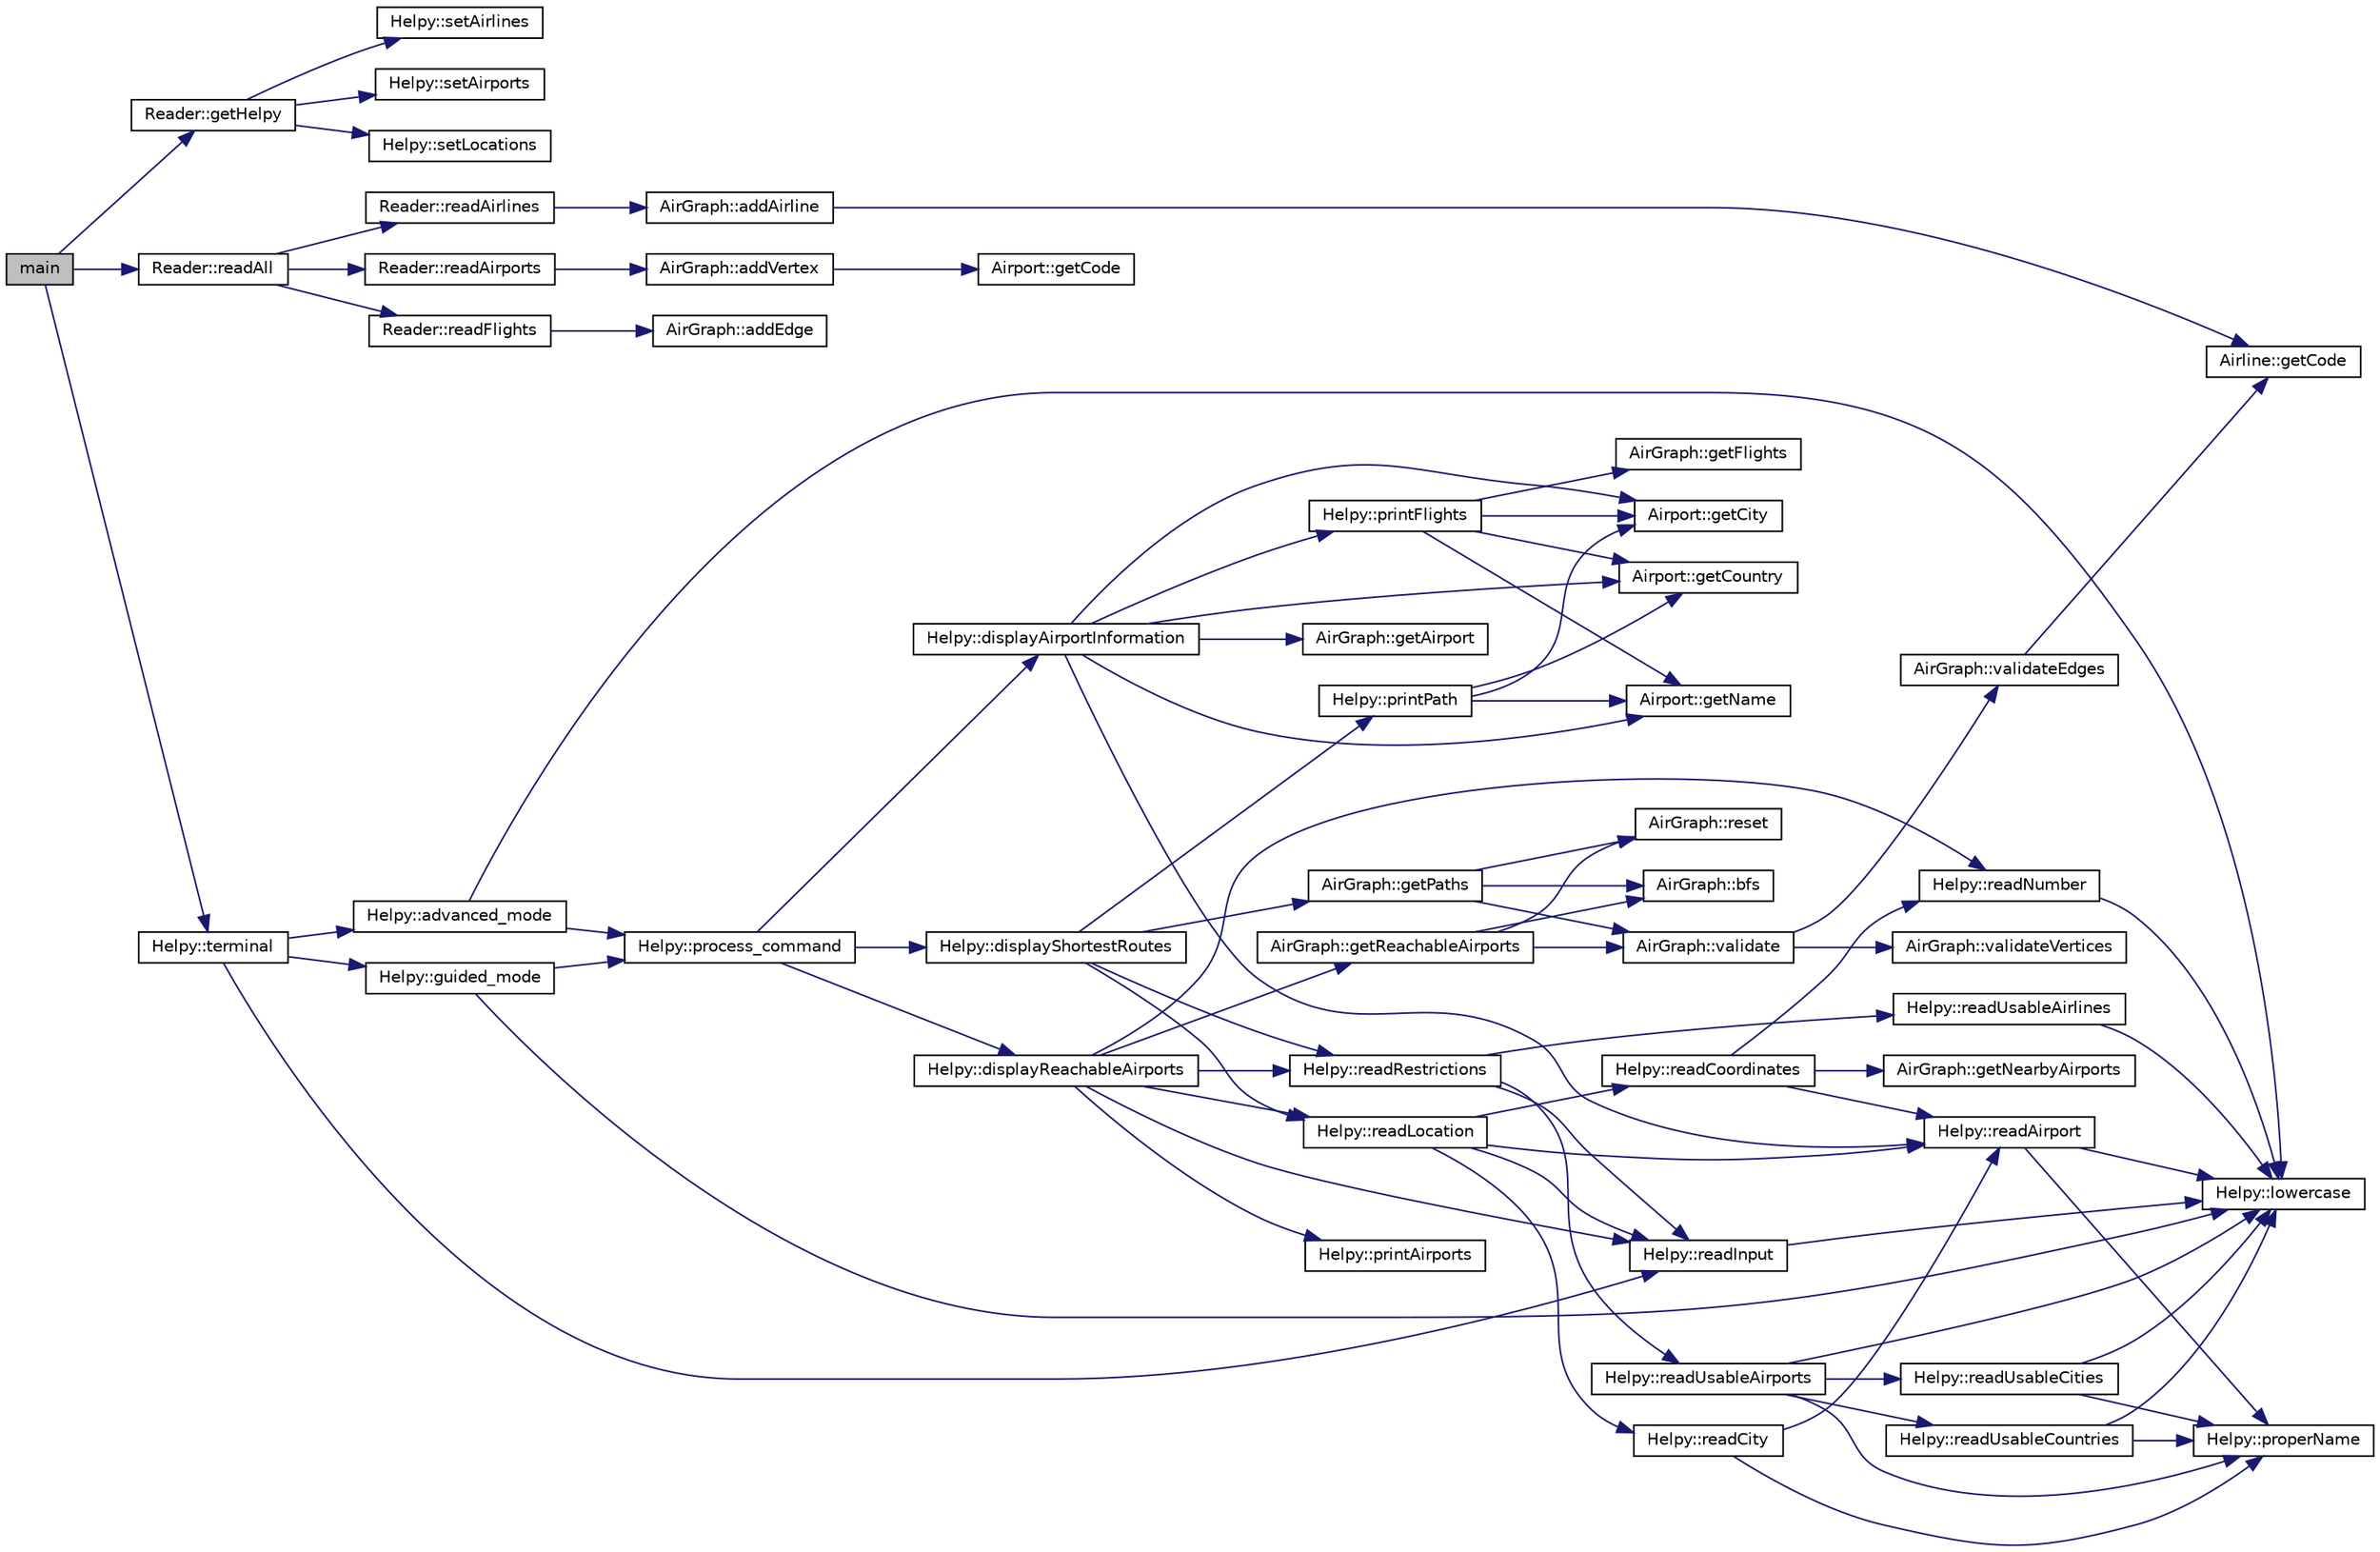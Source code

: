 digraph "main"
{
 // LATEX_PDF_SIZE
  edge [fontname="Helvetica",fontsize="10",labelfontname="Helvetica",labelfontsize="10"];
  node [fontname="Helvetica",fontsize="10",shape=record];
  rankdir="LR";
  Node1 [label="main",height=0.2,width=0.4,color="black", fillcolor="grey75", style="filled", fontcolor="black",tooltip=" "];
  Node1 -> Node2 [color="midnightblue",fontsize="10",style="solid"];
  Node2 [label="Reader::getHelpy",height=0.2,width=0.4,color="black", fillcolor="white", style="filled",URL="$classReader.html#ad9f1bd8495dfcf5772691a7aeea20c2c",tooltip="creates a Helpy object, passes it the read information and returns it"];
  Node2 -> Node3 [color="midnightblue",fontsize="10",style="solid"];
  Node3 [label="Helpy::setAirlines",height=0.2,width=0.4,color="black", fillcolor="white", style="filled",URL="$classHelpy.html#a6b9cb10dea4b1b85857734da2aa817c2",tooltip="adds airlines to the Helpy database"];
  Node2 -> Node4 [color="midnightblue",fontsize="10",style="solid"];
  Node4 [label="Helpy::setAirports",height=0.2,width=0.4,color="black", fillcolor="white", style="filled",URL="$classHelpy.html#a98e53a8c8b800386dc84a1067720c087",tooltip="adds airports to the Helpy database"];
  Node2 -> Node5 [color="midnightblue",fontsize="10",style="solid"];
  Node5 [label="Helpy::setLocations",height=0.2,width=0.4,color="black", fillcolor="white", style="filled",URL="$classHelpy.html#a51c763913805f63e64b1e9197617a3cc",tooltip="adds cities and countries to the Helpy database"];
  Node1 -> Node6 [color="midnightblue",fontsize="10",style="solid"];
  Node6 [label="Reader::readAll",height=0.2,width=0.4,color="black", fillcolor="white", style="filled",URL="$classReader.html#a5726b5e70d0d528c323a4f3b4fe3d12f",tooltip="reads all the files"];
  Node6 -> Node7 [color="midnightblue",fontsize="10",style="solid"];
  Node7 [label="Reader::readAirlines",height=0.2,width=0.4,color="black", fillcolor="white", style="filled",URL="$classReader.html#af068ec20958e324c4f5a5634297c84a8",tooltip="reads the file which contains information about the Airlines"];
  Node7 -> Node8 [color="midnightblue",fontsize="10",style="solid"];
  Node8 [label="AirGraph::addAirline",height=0.2,width=0.4,color="black", fillcolor="white", style="filled",URL="$classAirGraph.html#a6c508d2ce15c4333d46dd1749bef5008",tooltip="adds an Airline to the AirGraph @complexity O(1)"];
  Node8 -> Node9 [color="midnightblue",fontsize="10",style="solid"];
  Node9 [label="Airline::getCode",height=0.2,width=0.4,color="black", fillcolor="white", style="filled",URL="$classAirline.html#a41ef613d6b390c463821b9ae43d9ec84",tooltip="returns the code of the Airline"];
  Node6 -> Node10 [color="midnightblue",fontsize="10",style="solid"];
  Node10 [label="Reader::readAirports",height=0.2,width=0.4,color="black", fillcolor="white", style="filled",URL="$classReader.html#a73a93ec23a010e773d42bb0ac96a23f1",tooltip="reads the file which contains information about the Airports"];
  Node10 -> Node11 [color="midnightblue",fontsize="10",style="solid"];
  Node11 [label="AirGraph::addVertex",height=0.2,width=0.4,color="black", fillcolor="white", style="filled",URL="$classAirGraph.html#af7e011d7be89114000fd3b63288c7df7",tooltip="adds a vertex to the AirGraph @complexity O(1)"];
  Node11 -> Node12 [color="midnightblue",fontsize="10",style="solid"];
  Node12 [label="Airport::getCode",height=0.2,width=0.4,color="black", fillcolor="white", style="filled",URL="$classAirport.html#ad1369e1d47c87e205f1718b853a66d54",tooltip="returns the code of the Airport"];
  Node6 -> Node13 [color="midnightblue",fontsize="10",style="solid"];
  Node13 [label="Reader::readFlights",height=0.2,width=0.4,color="black", fillcolor="white", style="filled",URL="$classReader.html#a66c9460b5ed5a1969cefebc02b3bed77",tooltip="reads the file which contains information about the flights"];
  Node13 -> Node14 [color="midnightblue",fontsize="10",style="solid"];
  Node14 [label="AirGraph::addEdge",height=0.2,width=0.4,color="black", fillcolor="white", style="filled",URL="$classAirGraph.html#a54eebb6cc73e5f813a7d76a438d82c8b",tooltip="adds an edge to a vertex of the AirGraph @complexity O(1)"];
  Node1 -> Node15 [color="midnightblue",fontsize="10",style="solid"];
  Node15 [label="Helpy::terminal",height=0.2,width=0.4,color="black", fillcolor="white", style="filled",URL="$classHelpy.html#aaa754efec4177b0c763859b5847d10d3",tooltip="allows the user to choose the mode of the UI @complexity O(n^2)"];
  Node15 -> Node16 [color="midnightblue",fontsize="10",style="solid"];
  Node16 [label="Helpy::advanced_mode",height=0.2,width=0.4,color="black", fillcolor="white", style="filled",URL="$classHelpy.html#a8fa3cfb126e6423475a34637b50d8334",tooltip="executes the advanced mode of the UI @complexity O(1)"];
  Node16 -> Node17 [color="midnightblue",fontsize="10",style="solid"];
  Node17 [label="Helpy::lowercase",height=0.2,width=0.4,color="black", fillcolor="white", style="filled",URL="$classHelpy.html#a555c23037bdcba9c140448908cb67c34",tooltip="turns all the characters of a string into lowercase or uppercase @complexity O(n)"];
  Node16 -> Node18 [color="midnightblue",fontsize="10",style="solid"];
  Node18 [label="Helpy::process_command",height=0.2,width=0.4,color="black", fillcolor="white", style="filled",URL="$classHelpy.html#ac18c8353d0a7f41c9363433f826988fe",tooltip="processes the commands that were inputted @complexity O(n^2 * log(n))"];
  Node18 -> Node19 [color="midnightblue",fontsize="10",style="solid"];
  Node19 [label="Helpy::displayAirportInformation",height=0.2,width=0.4,color="black", fillcolor="white", style="filled",URL="$classHelpy.html#aa0039898fad6ba25654635123abe404b",tooltip="displays all the flights you can take on a given Airport, as well as the Airlines that make said flig..."];
  Node19 -> Node20 [color="midnightblue",fontsize="10",style="solid"];
  Node20 [label="AirGraph::getAirport",height=0.2,width=0.4,color="black", fillcolor="white", style="filled",URL="$classAirGraph.html#a769168714ae9dd7ed5403b5deb2d8a64",tooltip="returns the Airport whose code is passed as an argument"];
  Node19 -> Node21 [color="midnightblue",fontsize="10",style="solid"];
  Node21 [label="Airport::getCity",height=0.2,width=0.4,color="black", fillcolor="white", style="filled",URL="$classAirport.html#adff088d0536ead7d1c060c385da03f32",tooltip="returns the city of the Airport"];
  Node19 -> Node22 [color="midnightblue",fontsize="10",style="solid"];
  Node22 [label="Airport::getCountry",height=0.2,width=0.4,color="black", fillcolor="white", style="filled",URL="$classAirport.html#ac0ce4ad3ce71653f13b96e5d40648588",tooltip="returns the country of the Airport"];
  Node19 -> Node23 [color="midnightblue",fontsize="10",style="solid"];
  Node23 [label="Airport::getName",height=0.2,width=0.4,color="black", fillcolor="white", style="filled",URL="$classAirport.html#a93efcd09328d24469d97a81e8048b776",tooltip="returns the name of the Airport"];
  Node19 -> Node24 [color="midnightblue",fontsize="10",style="solid"];
  Node24 [label="Helpy::printFlights",height=0.2,width=0.4,color="black", fillcolor="white", style="filled",URL="$classHelpy.html#a6c78b649974b1d7d3285874a39a6ef3b",tooltip="prints all the flights of an Airport in a table @complexity O(n * |E|)"];
  Node24 -> Node21 [color="midnightblue",fontsize="10",style="solid"];
  Node24 -> Node22 [color="midnightblue",fontsize="10",style="solid"];
  Node24 -> Node25 [color="midnightblue",fontsize="10",style="solid"];
  Node25 [label="AirGraph::getFlights",height=0.2,width=0.4,color="black", fillcolor="white", style="filled",URL="$classAirGraph.html#ac523e3f5214410ee31368d07eed2e0a1",tooltip="returns the flights you can take in an Airport"];
  Node24 -> Node23 [color="midnightblue",fontsize="10",style="solid"];
  Node19 -> Node26 [color="midnightblue",fontsize="10",style="solid"];
  Node26 [label="Helpy::readAirport",height=0.2,width=0.4,color="black", fillcolor="white", style="filled",URL="$classHelpy.html#a07cfd0c52c5be6cea63f5c39161ddaea",tooltip="reads the code/name of an airport from the console @complexity O(n)"];
  Node26 -> Node17 [color="midnightblue",fontsize="10",style="solid"];
  Node26 -> Node27 [color="midnightblue",fontsize="10",style="solid"];
  Node27 [label="Helpy::properName",height=0.2,width=0.4,color="black", fillcolor="white", style="filled",URL="$classHelpy.html#ada23e5d42122289d1fa0d21ba080ec54",tooltip="takes a user inputted string and modifies it so that it becomes well-written @complexity O(n)"];
  Node18 -> Node28 [color="midnightblue",fontsize="10",style="solid"];
  Node28 [label="Helpy::displayReachableAirports",height=0.2,width=0.4,color="black", fillcolor="white", style="filled",URL="$classHelpy.html#a7052e9a5e346e41892c26da08cf9c06e",tooltip="displays all the Airports you can reach from a starting point in a certain number of flights @complex..."];
  Node28 -> Node29 [color="midnightblue",fontsize="10",style="solid"];
  Node29 [label="AirGraph::getReachableAirports",height=0.2,width=0.4,color="black", fillcolor="white", style="filled",URL="$classAirGraph.html#a7e7e60224e445a7b861319312f257955",tooltip="performs a Breadth-First Search to get the Airports you can reach in a certain number of flights @com..."];
  Node29 -> Node30 [color="midnightblue",fontsize="10",style="solid"];
  Node30 [label="AirGraph::bfs",height=0.2,width=0.4,color="black", fillcolor="white", style="filled",URL="$classAirGraph.html#af716d2cfb5177959c3011881f9b4ae81",tooltip="implementation of the Breadth-First Search algorithm that returns the shortest paths (in terms of fli..."];
  Node29 -> Node31 [color="midnightblue",fontsize="10",style="solid"];
  Node31 [label="AirGraph::reset",height=0.2,width=0.4,color="black", fillcolor="white", style="filled",URL="$classAirGraph.html#a32ba540038b3bda18388f4ad5f12f89d",tooltip="sets to 'false' the 'visited' parameter of all vertices @complexity O(|V| + |E|)"];
  Node29 -> Node32 [color="midnightblue",fontsize="10",style="solid"];
  Node32 [label="AirGraph::validate",height=0.2,width=0.4,color="black", fillcolor="white", style="filled",URL="$classAirGraph.html#a65c76b3fe1e64fca3b2ea5a3addae74a",tooltip="checks which vertices and edges are valid @complexity O(|V| + |E|)"];
  Node32 -> Node33 [color="midnightblue",fontsize="10",style="solid"];
  Node33 [label="AirGraph::validateEdges",height=0.2,width=0.4,color="black", fillcolor="white", style="filled",URL="$classAirGraph.html#aa620f24c5ec6942c068d65c5298671d3",tooltip="checks if an edge contains at least one Airline that the user wants to use @complexity O(|E|)"];
  Node33 -> Node9 [color="midnightblue",fontsize="10",style="solid"];
  Node32 -> Node34 [color="midnightblue",fontsize="10",style="solid"];
  Node34 [label="AirGraph::validateVertices",height=0.2,width=0.4,color="black", fillcolor="white", style="filled",URL="$classAirGraph.html#a5bb3526b5868f5643b63b42824245845",tooltip="checks if a vertex should be traversed in the search functions @complexity O(|V|)"];
  Node28 -> Node35 [color="midnightblue",fontsize="10",style="solid"];
  Node35 [label="Helpy::printAirports",height=0.2,width=0.4,color="black", fillcolor="white", style="filled",URL="$classHelpy.html#a0761afdb62981b5448230a2a1bc98ae3",tooltip="prints in a table the name, city and country of the Airports in the argument list @complexity O(n)"];
  Node28 -> Node36 [color="midnightblue",fontsize="10",style="solid"];
  Node36 [label="Helpy::readInput",height=0.2,width=0.4,color="black", fillcolor="white", style="filled",URL="$classHelpy.html#aebbc6852064a21221d3fb054e97aaec3",tooltip="reads a line of user input @complexity O(n^2)"];
  Node36 -> Node17 [color="midnightblue",fontsize="10",style="solid"];
  Node28 -> Node37 [color="midnightblue",fontsize="10",style="solid"];
  Node37 [label="Helpy::readLocation",height=0.2,width=0.4,color="black", fillcolor="white", style="filled",URL="$classHelpy.html#a4423bd1450df0994030a055598d6bd16",tooltip="reads a location based on an airport OR a city OR a country OR coordinates @complexity O(n^2)"];
  Node37 -> Node26 [color="midnightblue",fontsize="10",style="solid"];
  Node37 -> Node38 [color="midnightblue",fontsize="10",style="solid"];
  Node38 [label="Helpy::readCity",height=0.2,width=0.4,color="black", fillcolor="white", style="filled",URL="$classHelpy.html#a66f9885e46902bff5cf52aa44fc4ea77",tooltip="reads the name of a city/country from the console @complexity O(n^2)"];
  Node38 -> Node27 [color="midnightblue",fontsize="10",style="solid"];
  Node38 -> Node26 [color="midnightblue",fontsize="10",style="solid"];
  Node37 -> Node39 [color="midnightblue",fontsize="10",style="solid"];
  Node39 [label="Helpy::readCoordinates",height=0.2,width=0.4,color="black", fillcolor="white", style="filled",URL="$classHelpy.html#af162325450bc145f1936f2d926afe45c",tooltip="reads coordinates from the console and displays the airports nearest that location @complexity O(n^2)"];
  Node39 -> Node40 [color="midnightblue",fontsize="10",style="solid"];
  Node40 [label="AirGraph::getNearbyAirports",height=0.2,width=0.4,color="black", fillcolor="white", style="filled",URL="$classAirGraph.html#a4893275d263f5d39b6c38e26d465a24a",tooltip="gets the Airports nearest the location defined by the pair (lat, lon) @complexity O(|V|)"];
  Node39 -> Node26 [color="midnightblue",fontsize="10",style="solid"];
  Node39 -> Node41 [color="midnightblue",fontsize="10",style="solid"];
  Node41 [label="Helpy::readNumber",height=0.2,width=0.4,color="black", fillcolor="white", style="filled",URL="$classHelpy.html#ab7d64ab16c804e5e5ecaa87246bc82a6",tooltip="reads a number from the console @complexity O(n^2)"];
  Node41 -> Node17 [color="midnightblue",fontsize="10",style="solid"];
  Node37 -> Node36 [color="midnightblue",fontsize="10",style="solid"];
  Node28 -> Node41 [color="midnightblue",fontsize="10",style="solid"];
  Node28 -> Node42 [color="midnightblue",fontsize="10",style="solid"];
  Node42 [label="Helpy::readRestrictions",height=0.2,width=0.4,color="black", fillcolor="white", style="filled",URL="$classHelpy.html#a00ddd92a095c970241a1ae73a195608f",tooltip="reads the Airlines and the Airports the user would like to use @complexity O(n^2)"];
  Node42 -> Node36 [color="midnightblue",fontsize="10",style="solid"];
  Node42 -> Node43 [color="midnightblue",fontsize="10",style="solid"];
  Node43 [label="Helpy::readUsableAirlines",height=0.2,width=0.4,color="black", fillcolor="white", style="filled",URL="$classHelpy.html#ac96f8c02e2d55ed557a221b879d57d43",tooltip="reads from the console the selection of airlines to use @complexity O(n)"];
  Node43 -> Node17 [color="midnightblue",fontsize="10",style="solid"];
  Node42 -> Node44 [color="midnightblue",fontsize="10",style="solid"];
  Node44 [label="Helpy::readUsableAirports",height=0.2,width=0.4,color="black", fillcolor="white", style="filled",URL="$classHelpy.html#a50f67ed10ca5d7255237c81b5098924a",tooltip="reads the airports that the user wants to use @complexity O(n^2)"];
  Node44 -> Node17 [color="midnightblue",fontsize="10",style="solid"];
  Node44 -> Node27 [color="midnightblue",fontsize="10",style="solid"];
  Node44 -> Node45 [color="midnightblue",fontsize="10",style="solid"];
  Node45 [label="Helpy::readUsableCities",height=0.2,width=0.4,color="black", fillcolor="white", style="filled",URL="$classHelpy.html#a6101fe619f9ad4a830253790e6c70d0c",tooltip="reads from the console the selection of cities to consider @complexity O(n^2)"];
  Node45 -> Node17 [color="midnightblue",fontsize="10",style="solid"];
  Node45 -> Node27 [color="midnightblue",fontsize="10",style="solid"];
  Node44 -> Node46 [color="midnightblue",fontsize="10",style="solid"];
  Node46 [label="Helpy::readUsableCountries",height=0.2,width=0.4,color="black", fillcolor="white", style="filled",URL="$classHelpy.html#a4cfecf6a7a1a86dabca06048a7c49274",tooltip="reads from the console the selection of countries to consider @complexity O(n^2)"];
  Node46 -> Node17 [color="midnightblue",fontsize="10",style="solid"];
  Node46 -> Node27 [color="midnightblue",fontsize="10",style="solid"];
  Node18 -> Node47 [color="midnightblue",fontsize="10",style="solid"];
  Node47 [label="Helpy::displayShortestRoutes",height=0.2,width=0.4,color="black", fillcolor="white", style="filled",URL="$classHelpy.html#a55726343e5f6dac4150ca434cd445e70",tooltip="displays the shortest routes you can take from an Airport to another @complexity O(n^2 + |V| + |E|)"];
  Node47 -> Node48 [color="midnightblue",fontsize="10",style="solid"];
  Node48 [label="AirGraph::getPaths",height=0.2,width=0.4,color="black", fillcolor="white", style="filled",URL="$classAirGraph.html#ad65e26b3d20d6d77976d9280a5cc5b34",tooltip="gets all the shortest paths from one Airport to another @complexity O(|V| + |E|)"];
  Node48 -> Node30 [color="midnightblue",fontsize="10",style="solid"];
  Node48 -> Node31 [color="midnightblue",fontsize="10",style="solid"];
  Node48 -> Node32 [color="midnightblue",fontsize="10",style="solid"];
  Node47 -> Node49 [color="midnightblue",fontsize="10",style="solid"];
  Node49 [label="Helpy::printPath",height=0.2,width=0.4,color="black", fillcolor="white", style="filled",URL="$classHelpy.html#a77990e02860a2a30ef77958309f5dc4b",tooltip="prints a table with the information of a path @complexity O(n * |E|), being 'n' the number of Airline..."];
  Node49 -> Node21 [color="midnightblue",fontsize="10",style="solid"];
  Node49 -> Node22 [color="midnightblue",fontsize="10",style="solid"];
  Node49 -> Node23 [color="midnightblue",fontsize="10",style="solid"];
  Node47 -> Node37 [color="midnightblue",fontsize="10",style="solid"];
  Node47 -> Node42 [color="midnightblue",fontsize="10",style="solid"];
  Node15 -> Node50 [color="midnightblue",fontsize="10",style="solid"];
  Node50 [label="Helpy::guided_mode",height=0.2,width=0.4,color="black", fillcolor="white", style="filled",URL="$classHelpy.html#af5932f8789f41f033f894cd659aff329",tooltip="executes the guided mode of the UI @complexity O(1)"];
  Node50 -> Node17 [color="midnightblue",fontsize="10",style="solid"];
  Node50 -> Node18 [color="midnightblue",fontsize="10",style="solid"];
  Node15 -> Node36 [color="midnightblue",fontsize="10",style="solid"];
}
